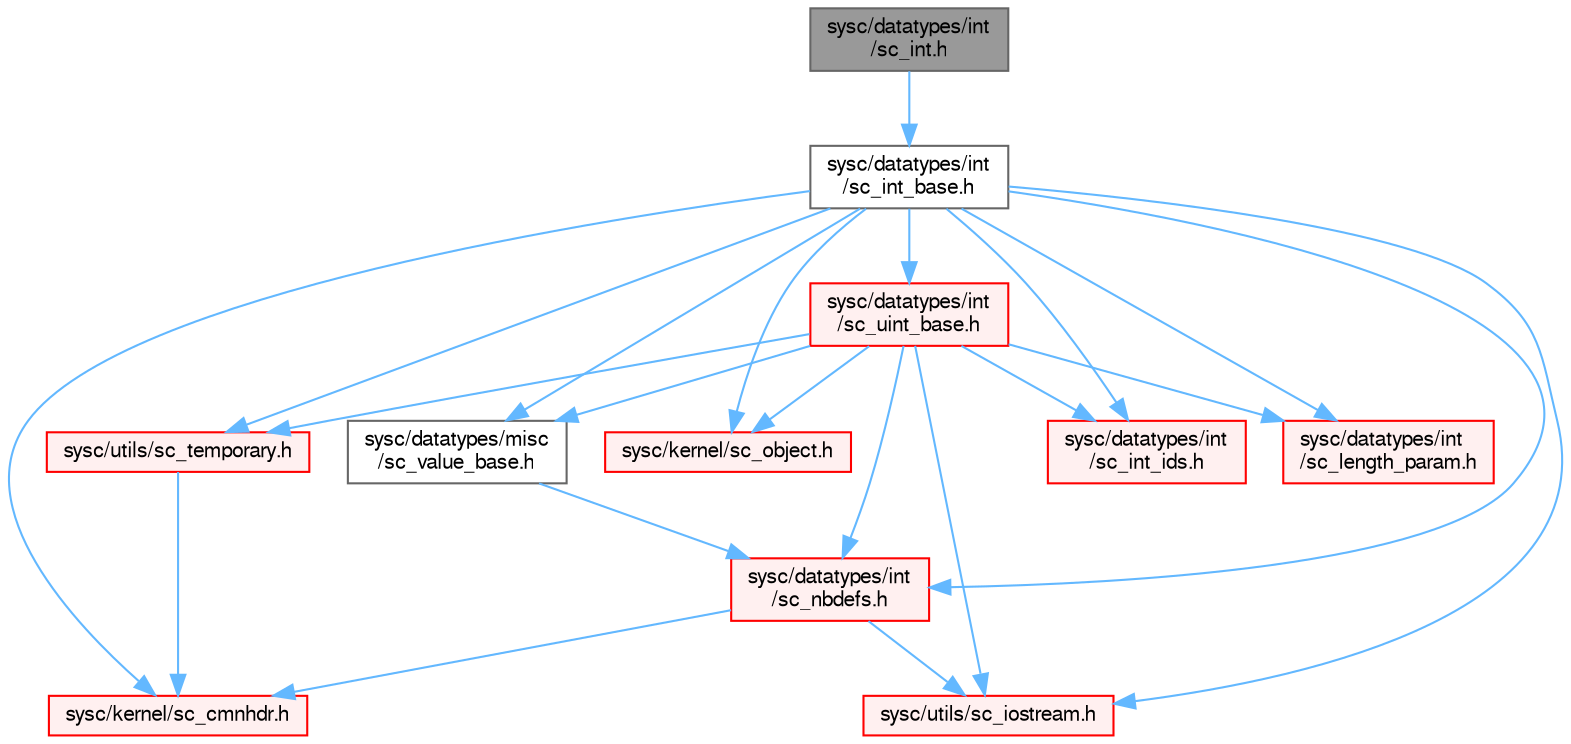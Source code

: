 digraph "sysc/datatypes/int/sc_int.h"
{
 // LATEX_PDF_SIZE
  bgcolor="transparent";
  edge [fontname=FreeSans,fontsize=10,labelfontname=FreeSans,labelfontsize=10];
  node [fontname=FreeSans,fontsize=10,shape=box,height=0.2,width=0.4];
  Node1 [id="Node000001",label="sysc/datatypes/int\l/sc_int.h",height=0.2,width=0.4,color="gray40", fillcolor="grey60", style="filled", fontcolor="black",tooltip=" "];
  Node1 -> Node2 [id="edge1_Node000001_Node000002",color="steelblue1",style="solid",tooltip=" "];
  Node2 [id="Node000002",label="sysc/datatypes/int\l/sc_int_base.h",height=0.2,width=0.4,color="grey40", fillcolor="white", style="filled",URL="$a00191.html",tooltip=" "];
  Node2 -> Node3 [id="edge2_Node000002_Node000003",color="steelblue1",style="solid",tooltip=" "];
  Node3 [id="Node000003",label="sysc/kernel/sc_cmnhdr.h",height=0.2,width=0.4,color="red", fillcolor="#FFF0F0", style="filled",URL="$a00428.html",tooltip=" "];
  Node2 -> Node8 [id="edge3_Node000002_Node000008",color="steelblue1",style="solid",tooltip=" "];
  Node8 [id="Node000008",label="sysc/kernel/sc_object.h",height=0.2,width=0.4,color="red", fillcolor="#FFF0F0", style="filled",URL="$a00380.html",tooltip=" "];
  Node2 -> Node12 [id="edge4_Node000002_Node000012",color="steelblue1",style="solid",tooltip=" "];
  Node12 [id="Node000012",label="sysc/datatypes/misc\l/sc_value_base.h",height=0.2,width=0.4,color="grey40", fillcolor="white", style="filled",URL="$a00029.html",tooltip=" "];
  Node12 -> Node13 [id="edge5_Node000012_Node000013",color="steelblue1",style="solid",tooltip=" "];
  Node13 [id="Node000013",label="sysc/datatypes/int\l/sc_nbdefs.h",height=0.2,width=0.4,color="red", fillcolor="#FFF0F0", style="filled",URL="$a00140.html",tooltip=" "];
  Node13 -> Node3 [id="edge6_Node000013_Node000003",color="steelblue1",style="solid",tooltip=" "];
  Node13 -> Node16 [id="edge7_Node000013_Node000016",color="steelblue1",style="solid",tooltip=" "];
  Node16 [id="Node000016",label="sysc/utils/sc_iostream.h",height=0.2,width=0.4,color="red", fillcolor="#FFF0F0", style="filled",URL="$a00236.html",tooltip=" "];
  Node2 -> Node25 [id="edge8_Node000002_Node000025",color="steelblue1",style="solid",tooltip=" "];
  Node25 [id="Node000025",label="sysc/datatypes/int\l/sc_int_ids.h",height=0.2,width=0.4,color="red", fillcolor="#FFF0F0", style="filled",URL="$a00161.html",tooltip=" "];
  Node2 -> Node26 [id="edge9_Node000002_Node000026",color="steelblue1",style="solid",tooltip=" "];
  Node26 [id="Node000026",label="sysc/datatypes/int\l/sc_length_param.h",height=0.2,width=0.4,color="red", fillcolor="#FFF0F0", style="filled",URL="$a00173.html",tooltip=" "];
  Node2 -> Node13 [id="edge10_Node000002_Node000013",color="steelblue1",style="solid",tooltip=" "];
  Node2 -> Node54 [id="edge11_Node000002_Node000054",color="steelblue1",style="solid",tooltip=" "];
  Node54 [id="Node000054",label="sysc/datatypes/int\l/sc_uint_base.h",height=0.2,width=0.4,color="red", fillcolor="#FFF0F0", style="filled",URL="$a00158.html",tooltip=" "];
  Node54 -> Node8 [id="edge12_Node000054_Node000008",color="steelblue1",style="solid",tooltip=" "];
  Node54 -> Node12 [id="edge13_Node000054_Node000012",color="steelblue1",style="solid",tooltip=" "];
  Node54 -> Node25 [id="edge14_Node000054_Node000025",color="steelblue1",style="solid",tooltip=" "];
  Node54 -> Node26 [id="edge15_Node000054_Node000026",color="steelblue1",style="solid",tooltip=" "];
  Node54 -> Node13 [id="edge16_Node000054_Node000013",color="steelblue1",style="solid",tooltip=" "];
  Node54 -> Node16 [id="edge17_Node000054_Node000016",color="steelblue1",style="solid",tooltip=" "];
  Node54 -> Node55 [id="edge18_Node000054_Node000055",color="steelblue1",style="solid",tooltip=" "];
  Node55 [id="Node000055",label="sysc/utils/sc_temporary.h",height=0.2,width=0.4,color="red", fillcolor="#FFF0F0", style="filled",URL="$a00230.html",tooltip=" "];
  Node55 -> Node3 [id="edge19_Node000055_Node000003",color="steelblue1",style="solid",tooltip=" "];
  Node2 -> Node16 [id="edge20_Node000002_Node000016",color="steelblue1",style="solid",tooltip=" "];
  Node2 -> Node55 [id="edge21_Node000002_Node000055",color="steelblue1",style="solid",tooltip=" "];
}
